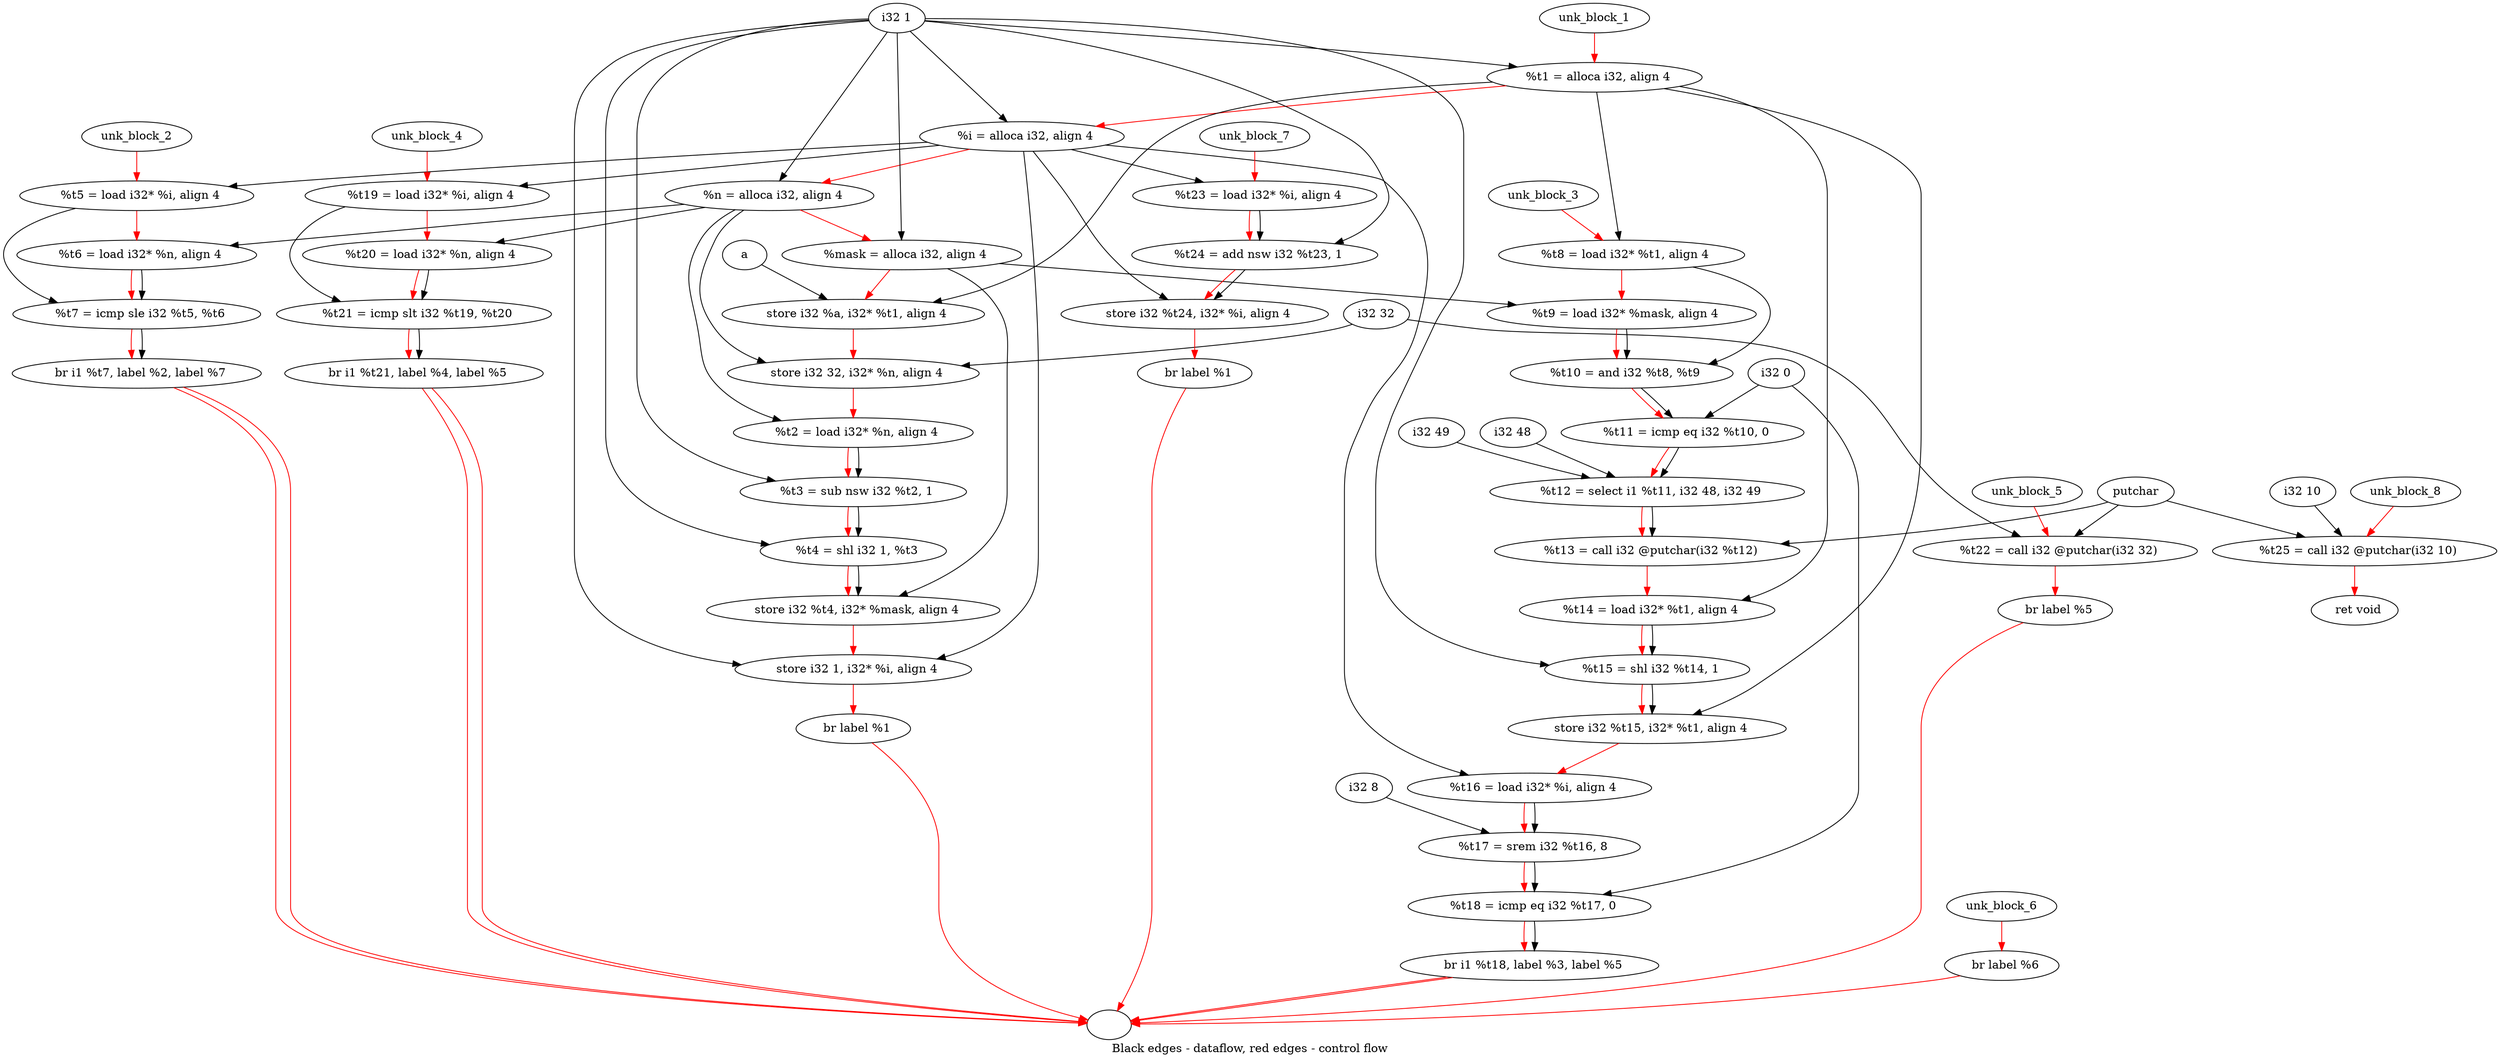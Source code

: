 digraph G {
compound=true
label="Black edges - dataflow, red edges - control flow"
"t1" [label="  %t1 = alloca i32, align 4"]
"i" [label="  %i = alloca i32, align 4"]
"n" [label="  %n = alloca i32, align 4"]
"mask" [label="  %mask = alloca i32, align 4"]
"_1" [label="  store i32 %a, i32* %t1, align 4"]
"_2" [label="  store i32 32, i32* %n, align 4"]
"t2" [label="  %t2 = load i32* %n, align 4"]
"t3" [label="  %t3 = sub nsw i32 %t2, 1"]
"t4" [label="  %t4 = shl i32 1, %t3"]
"_3" [label="  store i32 %t4, i32* %mask, align 4"]
"_4" [label="  store i32 1, i32* %i, align 4"]
"_5" [label="  br label %1"]
"unk_block_1" -> "t1"[color=red]
"i32 1" -> "t1"
"t1" -> "i"[color=red weight=2]
"i32 1" -> "i"
"i" -> "n"[color=red weight=2]
"i32 1" -> "n"
"n" -> "mask"[color=red weight=2]
"i32 1" -> "mask"
"mask" -> "_1"[color=red weight=2]
"a" -> "_1"
"t1" -> "_1"
"_1" -> "_2"[color=red weight=2]
"i32 32" -> "_2"
"n" -> "_2"
"_2" -> "t2"[color=red weight=2]
"n" -> "t2"
"t2" -> "t3"[color=red weight=2]
"t2" -> "t3"
"i32 1" -> "t3"
"t3" -> "t4"[color=red weight=2]
"i32 1" -> "t4"
"t3" -> "t4"
"t4" -> "_3"[color=red weight=2]
"t4" -> "_3"
"mask" -> "_3"
"_3" -> "_4"[color=red weight=2]
"i32 1" -> "_4"
"i" -> "_4"
"_4" -> "_5"[color=red weight=2]
"_5" -> ""[color=red]

"t5" [label="  %t5 = load i32* %i, align 4"]
"t6" [label="  %t6 = load i32* %n, align 4"]
"t7" [label="  %t7 = icmp sle i32 %t5, %t6"]
"_6" [label="  br i1 %t7, label %2, label %7"]
"unk_block_2" -> "t5"[color=red]
"i" -> "t5"
"t5" -> "t6"[color=red weight=2]
"n" -> "t6"
"t6" -> "t7"[color=red weight=2]
"t5" -> "t7"
"t6" -> "t7"
"t7" -> "_6"[color=red weight=2]
"t7" -> "_6"
"_6" -> ""[color=red]
"_6" -> ""[color=red]

"t8" [label="  %t8 = load i32* %t1, align 4"]
"t9" [label="  %t9 = load i32* %mask, align 4"]
"t10" [label="  %t10 = and i32 %t8, %t9"]
"t11" [label="  %t11 = icmp eq i32 %t10, 0"]
"t12" [label="  %t12 = select i1 %t11, i32 48, i32 49"]
"t13" [label="  %t13 = call i32 @putchar(i32 %t12)"]
"t14" [label="  %t14 = load i32* %t1, align 4"]
"t15" [label="  %t15 = shl i32 %t14, 1"]
"_7" [label="  store i32 %t15, i32* %t1, align 4"]
"t16" [label="  %t16 = load i32* %i, align 4"]
"t17" [label="  %t17 = srem i32 %t16, 8"]
"t18" [label="  %t18 = icmp eq i32 %t17, 0"]
"_8" [label="  br i1 %t18, label %3, label %5"]
"unk_block_3" -> "t8"[color=red]
"t1" -> "t8"
"t8" -> "t9"[color=red weight=2]
"mask" -> "t9"
"t9" -> "t10"[color=red weight=2]
"t8" -> "t10"
"t9" -> "t10"
"t10" -> "t11"[color=red weight=2]
"t10" -> "t11"
"i32 0" -> "t11"
"t11" -> "t12"[color=red weight=2]
"t11" -> "t12"
"i32 48" -> "t12"
"i32 49" -> "t12"
"t12" -> "t13"[color=red weight=2]
"t12" -> "t13"
"putchar" -> "t13"
"t13" -> "t14"[color=red weight=2]
"t1" -> "t14"
"t14" -> "t15"[color=red weight=2]
"t14" -> "t15"
"i32 1" -> "t15"
"t15" -> "_7"[color=red weight=2]
"t15" -> "_7"
"t1" -> "_7"
"_7" -> "t16"[color=red weight=2]
"i" -> "t16"
"t16" -> "t17"[color=red weight=2]
"t16" -> "t17"
"i32 8" -> "t17"
"t17" -> "t18"[color=red weight=2]
"t17" -> "t18"
"i32 0" -> "t18"
"t18" -> "_8"[color=red weight=2]
"t18" -> "_8"
"_8" -> ""[color=red]
"_8" -> ""[color=red]

"t19" [label="  %t19 = load i32* %i, align 4"]
"t20" [label="  %t20 = load i32* %n, align 4"]
"t21" [label="  %t21 = icmp slt i32 %t19, %t20"]
"_9" [label="  br i1 %t21, label %4, label %5"]
"unk_block_4" -> "t19"[color=red]
"i" -> "t19"
"t19" -> "t20"[color=red weight=2]
"n" -> "t20"
"t20" -> "t21"[color=red weight=2]
"t19" -> "t21"
"t20" -> "t21"
"t21" -> "_9"[color=red weight=2]
"t21" -> "_9"
"_9" -> ""[color=red]
"_9" -> ""[color=red]

"t22" [label="  %t22 = call i32 @putchar(i32 32)"]
"_10" [label="  br label %5"]
"unk_block_5" -> "t22"[color=red]
"i32 32" -> "t22"
"putchar" -> "t22"
"t22" -> "_10"[color=red weight=2]
"_10" -> ""[color=red]

"_11" [label="  br label %6"]
"unk_block_6" -> "_11"[color=red]
"_11" -> ""[color=red]

"t23" [label="  %t23 = load i32* %i, align 4"]
"t24" [label="  %t24 = add nsw i32 %t23, 1"]
"_12" [label="  store i32 %t24, i32* %i, align 4"]
"_13" [label="  br label %1"]
"unk_block_7" -> "t23"[color=red]
"i" -> "t23"
"t23" -> "t24"[color=red weight=2]
"t23" -> "t24"
"i32 1" -> "t24"
"t24" -> "_12"[color=red weight=2]
"t24" -> "_12"
"i" -> "_12"
"_12" -> "_13"[color=red weight=2]
"_13" -> ""[color=red]

"t25" [label="  %t25 = call i32 @putchar(i32 10)"]
"_14" [label="  ret void"]
"unk_block_8" -> "t25"[color=red]
"i32 10" -> "t25"
"putchar" -> "t25"
"t25" -> "_14"[color=red weight=2]

}
